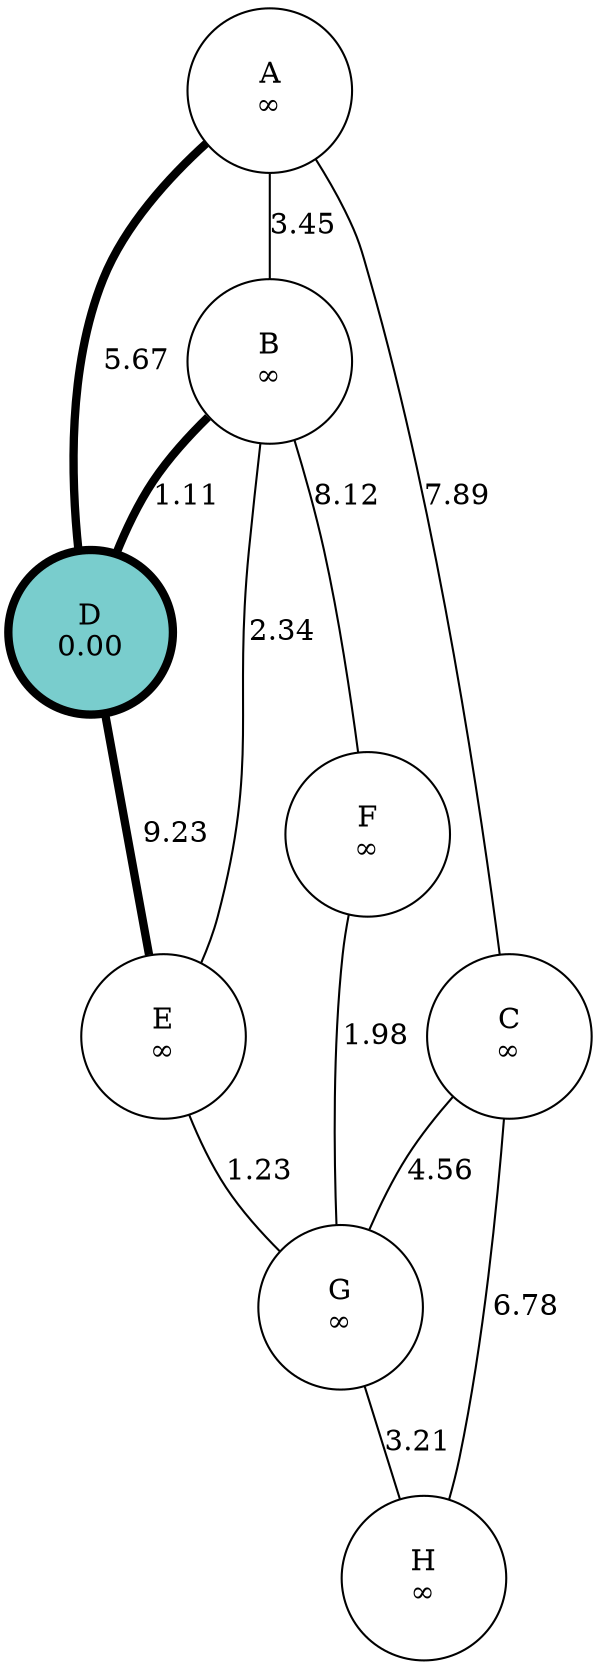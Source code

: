 strict graph  {
A [distance=None, fillcolor=white, height="1.1", label="A\n∞", style=filled, width="1.1"];
B [distance=None, fillcolor=white, height="1.1", label="B\n∞", style=filled, width="1.1"];
C [distance=None, fillcolor=white, height="1.1", label="C\n∞", style=filled, width="1.1"];
D [distance="0.00", fillcolor=darkslategray3, height="1.1", label="D\n0.00", penwidth=4, style=filled, width="1.1"];
E [distance=None, fillcolor=white, height="1.1", label="E\n∞", style=filled, width="1.1"];
F [distance=None, fillcolor=white, height="1.1", label="F\n∞", style=filled, width="1.1"];
G [distance=None, fillcolor=white, height="1.1", label="G\n∞", style=filled, width="1.1"];
H [distance=None, fillcolor=white, height="1.1", label="H\n∞", style=filled, width="1.1"];
A -- B  [label="3.45"];
A -- C  [label="7.89"];
A -- D  [label="5.67", penwidth=4];
B -- E  [label="2.34"];
B -- F  [label="8.12"];
B -- D  [label="1.11", penwidth=4];
C -- G  [label="4.56"];
C -- H  [label="6.78"];
D -- E  [label="9.23", penwidth=4];
E -- G  [label="1.23"];
F -- G  [label="1.98"];
G -- H  [label="3.21"];
}
